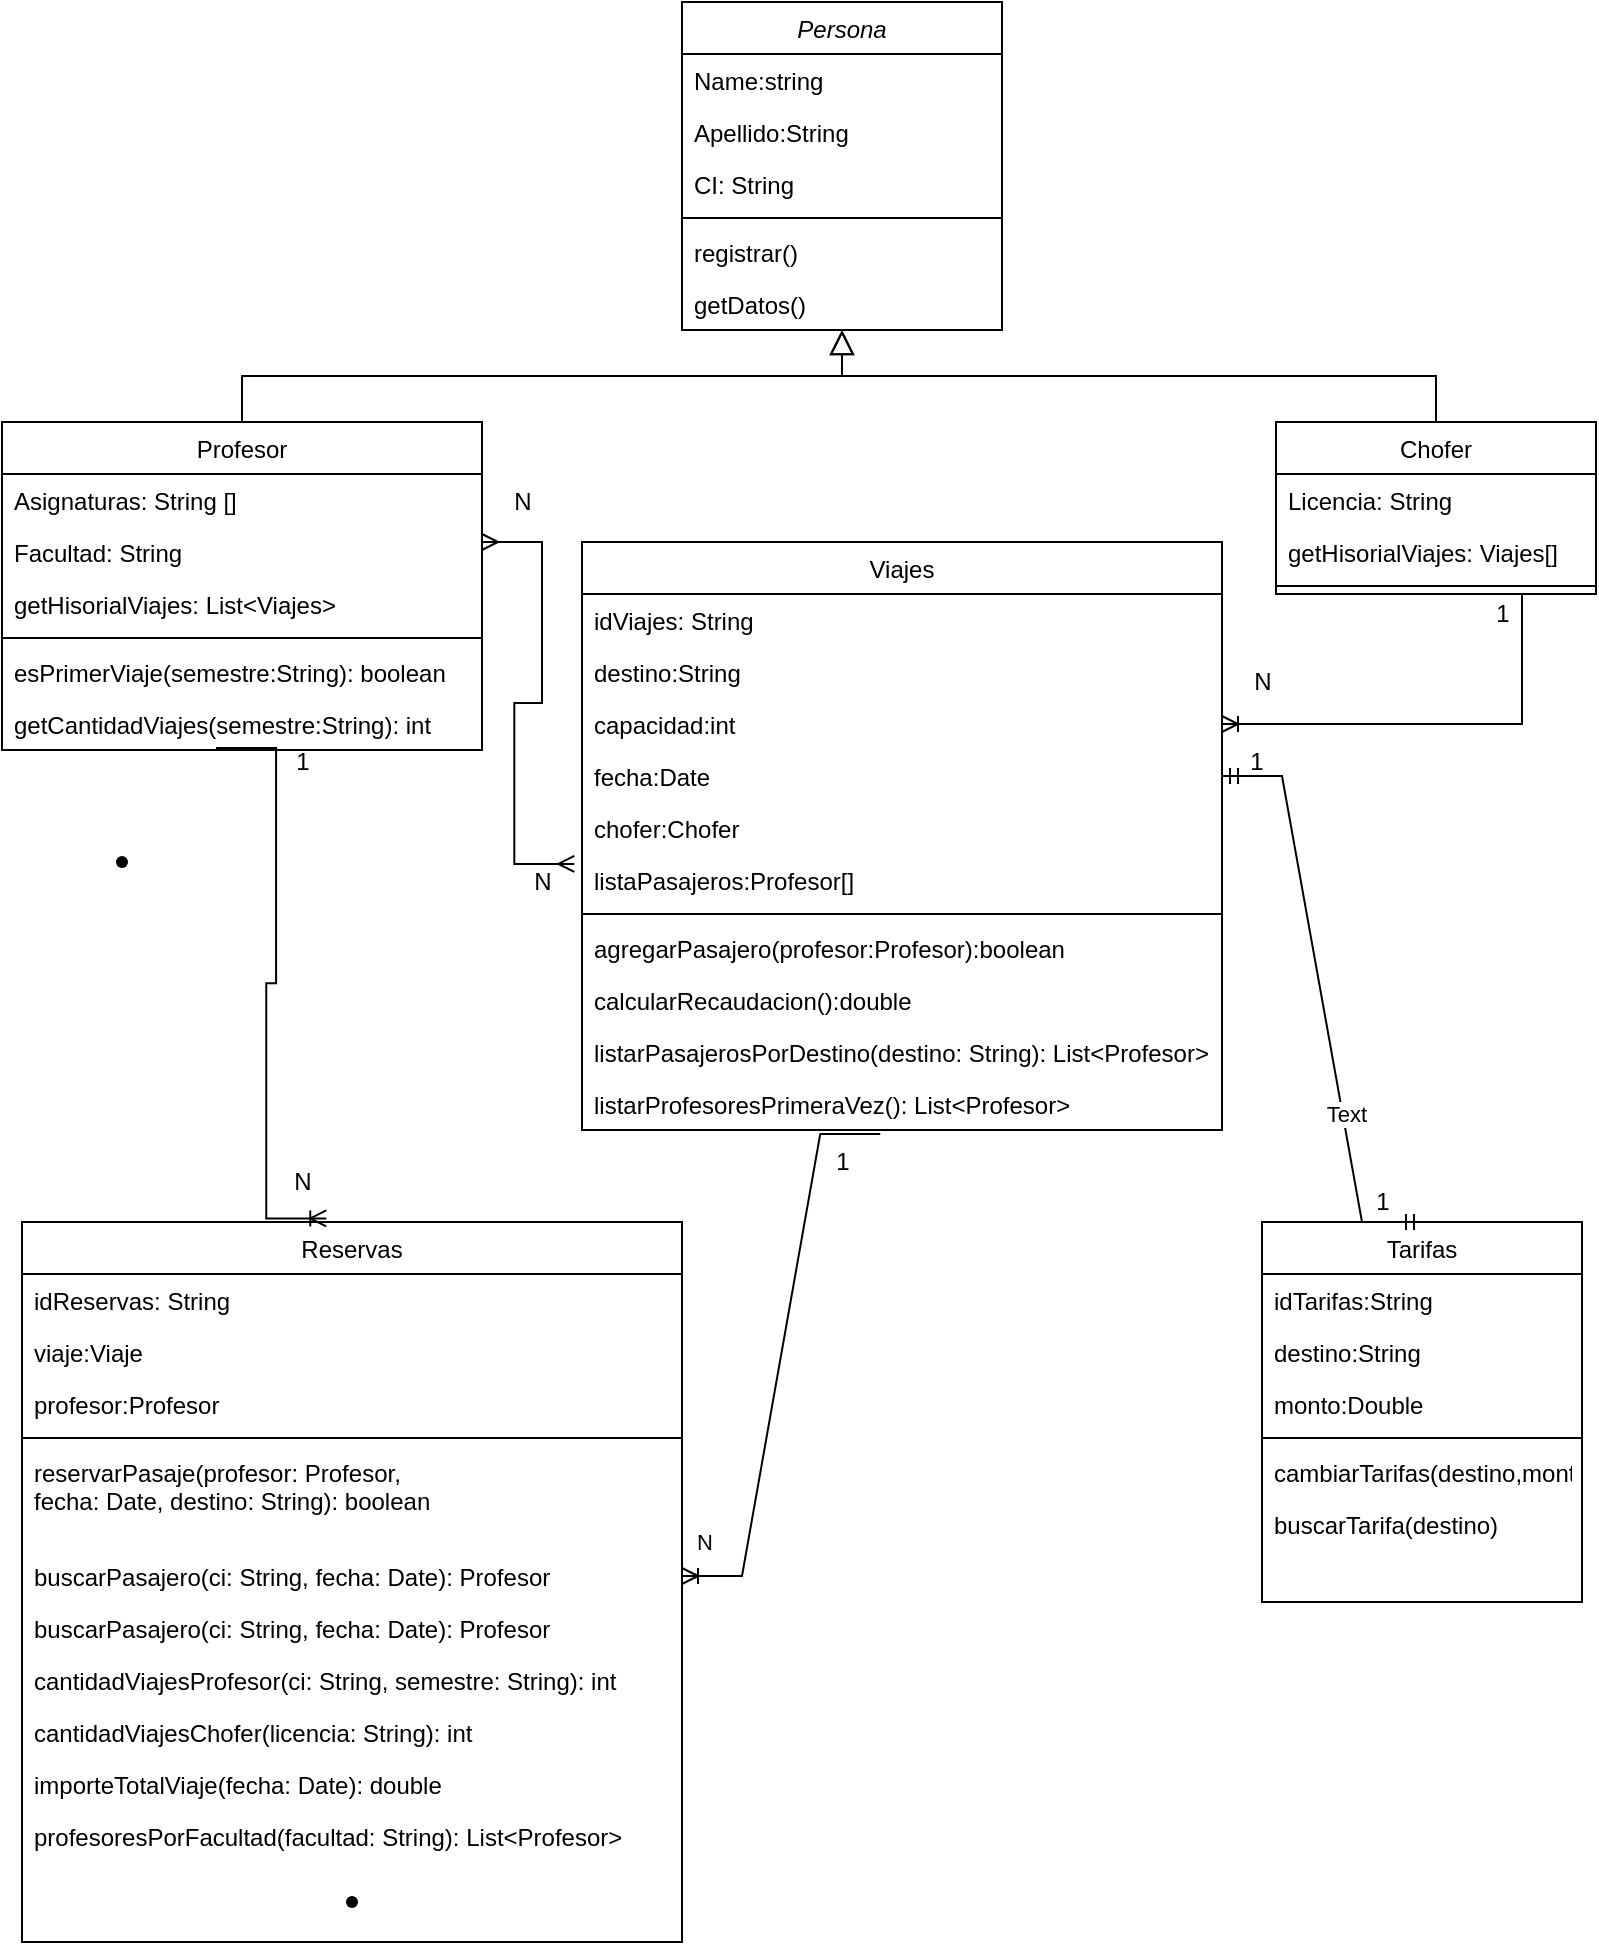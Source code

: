 <mxfile version="19.0.2" type="device"><diagram id="C5RBs43oDa-KdzZeNtuy" name="Page-1"><mxGraphModel dx="868" dy="553" grid="1" gridSize="10" guides="1" tooltips="1" connect="1" arrows="1" fold="1" page="1" pageScale="1" pageWidth="827" pageHeight="1169" math="0" shadow="0"><root><mxCell id="WIyWlLk6GJQsqaUBKTNV-0"/><mxCell id="WIyWlLk6GJQsqaUBKTNV-1" parent="WIyWlLk6GJQsqaUBKTNV-0"/><mxCell id="zkfFHV4jXpPFQw0GAbJ--0" value="Persona" style="swimlane;fontStyle=2;align=center;verticalAlign=top;childLayout=stackLayout;horizontal=1;startSize=26;horizontalStack=0;resizeParent=1;resizeLast=0;collapsible=1;marginBottom=0;rounded=0;shadow=0;strokeWidth=1;" parent="WIyWlLk6GJQsqaUBKTNV-1" vertex="1"><mxGeometry x="370" y="10" width="160" height="164" as="geometry"><mxRectangle x="230" y="140" width="160" height="26" as="alternateBounds"/></mxGeometry></mxCell><mxCell id="zkfFHV4jXpPFQw0GAbJ--1" value="Name:string" style="text;align=left;verticalAlign=top;spacingLeft=4;spacingRight=4;overflow=hidden;rotatable=0;points=[[0,0.5],[1,0.5]];portConstraint=eastwest;" parent="zkfFHV4jXpPFQw0GAbJ--0" vertex="1"><mxGeometry y="26" width="160" height="26" as="geometry"/></mxCell><mxCell id="zkfFHV4jXpPFQw0GAbJ--2" value="Apellido:String" style="text;align=left;verticalAlign=top;spacingLeft=4;spacingRight=4;overflow=hidden;rotatable=0;points=[[0,0.5],[1,0.5]];portConstraint=eastwest;rounded=0;shadow=0;html=0;" parent="zkfFHV4jXpPFQw0GAbJ--0" vertex="1"><mxGeometry y="52" width="160" height="26" as="geometry"/></mxCell><mxCell id="zkfFHV4jXpPFQw0GAbJ--3" value="CI: String" style="text;align=left;verticalAlign=top;spacingLeft=4;spacingRight=4;overflow=hidden;rotatable=0;points=[[0,0.5],[1,0.5]];portConstraint=eastwest;rounded=0;shadow=0;html=0;" parent="zkfFHV4jXpPFQw0GAbJ--0" vertex="1"><mxGeometry y="78" width="160" height="26" as="geometry"/></mxCell><mxCell id="zkfFHV4jXpPFQw0GAbJ--4" value="" style="line;html=1;strokeWidth=1;align=left;verticalAlign=middle;spacingTop=-1;spacingLeft=3;spacingRight=3;rotatable=0;labelPosition=right;points=[];portConstraint=eastwest;" parent="zkfFHV4jXpPFQw0GAbJ--0" vertex="1"><mxGeometry y="104" width="160" height="8" as="geometry"/></mxCell><mxCell id="zkfFHV4jXpPFQw0GAbJ--5" value="registrar()" style="text;align=left;verticalAlign=top;spacingLeft=4;spacingRight=4;overflow=hidden;rotatable=0;points=[[0,0.5],[1,0.5]];portConstraint=eastwest;" parent="zkfFHV4jXpPFQw0GAbJ--0" vertex="1"><mxGeometry y="112" width="160" height="26" as="geometry"/></mxCell><mxCell id="4zUt81yhCaNbhXD2rynk-0" value="getDatos()" style="text;align=left;verticalAlign=top;spacingLeft=4;spacingRight=4;overflow=hidden;rotatable=0;points=[[0,0.5],[1,0.5]];portConstraint=eastwest;" vertex="1" parent="zkfFHV4jXpPFQw0GAbJ--0"><mxGeometry y="138" width="160" height="26" as="geometry"/></mxCell><mxCell id="zkfFHV4jXpPFQw0GAbJ--6" value="Profesor" style="swimlane;fontStyle=0;align=center;verticalAlign=top;childLayout=stackLayout;horizontal=1;startSize=26;horizontalStack=0;resizeParent=1;resizeLast=0;collapsible=1;marginBottom=0;rounded=0;shadow=0;strokeWidth=1;" parent="WIyWlLk6GJQsqaUBKTNV-1" vertex="1"><mxGeometry x="30" y="220" width="240" height="164" as="geometry"><mxRectangle x="130" y="380" width="160" height="26" as="alternateBounds"/></mxGeometry></mxCell><mxCell id="zkfFHV4jXpPFQw0GAbJ--7" value="Asignaturas: String []" style="text;align=left;verticalAlign=top;spacingLeft=4;spacingRight=4;overflow=hidden;rotatable=0;points=[[0,0.5],[1,0.5]];portConstraint=eastwest;" parent="zkfFHV4jXpPFQw0GAbJ--6" vertex="1"><mxGeometry y="26" width="240" height="26" as="geometry"/></mxCell><mxCell id="zkfFHV4jXpPFQw0GAbJ--8" value="Facultad: String" style="text;align=left;verticalAlign=top;spacingLeft=4;spacingRight=4;overflow=hidden;rotatable=0;points=[[0,0.5],[1,0.5]];portConstraint=eastwest;rounded=0;shadow=0;html=0;" parent="zkfFHV4jXpPFQw0GAbJ--6" vertex="1"><mxGeometry y="52" width="240" height="26" as="geometry"/></mxCell><mxCell id="M6TIjwP2lDJ6gH76d06z-30" value="getHisorialViajes: List&lt;Viajes&gt;&#10;&#10;&#10;&#10;&#10;&#10;&#10;" style="text;align=left;verticalAlign=top;spacingLeft=4;spacingRight=4;overflow=hidden;rotatable=0;points=[[0,0.5],[1,0.5]];portConstraint=eastwest;rounded=0;shadow=0;html=0;" parent="zkfFHV4jXpPFQw0GAbJ--6" vertex="1"><mxGeometry y="78" width="240" height="26" as="geometry"/></mxCell><mxCell id="zkfFHV4jXpPFQw0GAbJ--9" value="" style="line;html=1;strokeWidth=1;align=left;verticalAlign=middle;spacingTop=-1;spacingLeft=3;spacingRight=3;rotatable=0;labelPosition=right;points=[];portConstraint=eastwest;" parent="zkfFHV4jXpPFQw0GAbJ--6" vertex="1"><mxGeometry y="104" width="240" height="8" as="geometry"/></mxCell><mxCell id="4zUt81yhCaNbhXD2rynk-1" value="esPrimerViaje(semestre:String): boolean" style="text;align=left;verticalAlign=top;spacingLeft=4;spacingRight=4;overflow=hidden;rotatable=0;points=[[0,0.5],[1,0.5]];portConstraint=eastwest;rounded=0;shadow=0;html=0;" vertex="1" parent="zkfFHV4jXpPFQw0GAbJ--6"><mxGeometry y="112" width="240" height="26" as="geometry"/></mxCell><mxCell id="4zUt81yhCaNbhXD2rynk-2" value="getCantidadViajes(semestre:String): int" style="text;align=left;verticalAlign=top;spacingLeft=4;spacingRight=4;overflow=hidden;rotatable=0;points=[[0,0.5],[1,0.5]];portConstraint=eastwest;rounded=0;shadow=0;html=0;" vertex="1" parent="zkfFHV4jXpPFQw0GAbJ--6"><mxGeometry y="138" width="240" height="26" as="geometry"/></mxCell><mxCell id="zkfFHV4jXpPFQw0GAbJ--12" value="" style="endArrow=block;endSize=10;endFill=0;shadow=0;strokeWidth=1;rounded=0;edgeStyle=elbowEdgeStyle;elbow=vertical;" parent="WIyWlLk6GJQsqaUBKTNV-1" source="zkfFHV4jXpPFQw0GAbJ--6" target="zkfFHV4jXpPFQw0GAbJ--0" edge="1"><mxGeometry width="160" relative="1" as="geometry"><mxPoint x="200" y="203" as="sourcePoint"/><mxPoint x="200" y="203" as="targetPoint"/></mxGeometry></mxCell><mxCell id="zkfFHV4jXpPFQw0GAbJ--13" value="Chofer" style="swimlane;fontStyle=0;align=center;verticalAlign=top;childLayout=stackLayout;horizontal=1;startSize=26;horizontalStack=0;resizeParent=1;resizeLast=0;collapsible=1;marginBottom=0;rounded=0;shadow=0;strokeWidth=1;" parent="WIyWlLk6GJQsqaUBKTNV-1" vertex="1"><mxGeometry x="667" y="220" width="160" height="86" as="geometry"><mxRectangle x="340" y="380" width="170" height="26" as="alternateBounds"/></mxGeometry></mxCell><mxCell id="zkfFHV4jXpPFQw0GAbJ--14" value="Licencia: String" style="text;align=left;verticalAlign=top;spacingLeft=4;spacingRight=4;overflow=hidden;rotatable=0;points=[[0,0.5],[1,0.5]];portConstraint=eastwest;" parent="zkfFHV4jXpPFQw0GAbJ--13" vertex="1"><mxGeometry y="26" width="160" height="26" as="geometry"/></mxCell><mxCell id="4zUt81yhCaNbhXD2rynk-4" value="getHisorialViajes: Viajes[]" style="text;align=left;verticalAlign=top;spacingLeft=4;spacingRight=4;overflow=hidden;rotatable=0;points=[[0,0.5],[1,0.5]];portConstraint=eastwest;rounded=0;shadow=0;html=0;" vertex="1" parent="zkfFHV4jXpPFQw0GAbJ--13"><mxGeometry y="52" width="160" height="26" as="geometry"/></mxCell><mxCell id="zkfFHV4jXpPFQw0GAbJ--15" value="" style="line;html=1;strokeWidth=1;align=left;verticalAlign=middle;spacingTop=-1;spacingLeft=3;spacingRight=3;rotatable=0;labelPosition=right;points=[];portConstraint=eastwest;" parent="zkfFHV4jXpPFQw0GAbJ--13" vertex="1"><mxGeometry y="78" width="160" height="8" as="geometry"/></mxCell><mxCell id="zkfFHV4jXpPFQw0GAbJ--16" value="" style="endArrow=block;endSize=10;endFill=0;shadow=0;strokeWidth=1;rounded=0;edgeStyle=elbowEdgeStyle;elbow=vertical;" parent="WIyWlLk6GJQsqaUBKTNV-1" source="zkfFHV4jXpPFQw0GAbJ--13" target="zkfFHV4jXpPFQw0GAbJ--0" edge="1"><mxGeometry width="160" relative="1" as="geometry"><mxPoint x="210" y="373" as="sourcePoint"/><mxPoint x="310" y="271" as="targetPoint"/></mxGeometry></mxCell><mxCell id="zkfFHV4jXpPFQw0GAbJ--17" value="Reservas" style="swimlane;fontStyle=0;align=center;verticalAlign=top;childLayout=stackLayout;horizontal=1;startSize=26;horizontalStack=0;resizeParent=1;resizeLast=0;collapsible=1;marginBottom=0;rounded=0;shadow=0;strokeWidth=1;" parent="WIyWlLk6GJQsqaUBKTNV-1" vertex="1"><mxGeometry x="40" y="620" width="330" height="360" as="geometry"><mxRectangle x="550" y="140" width="160" height="26" as="alternateBounds"/></mxGeometry></mxCell><mxCell id="zkfFHV4jXpPFQw0GAbJ--18" value="idReservas: String" style="text;align=left;verticalAlign=top;spacingLeft=4;spacingRight=4;overflow=hidden;rotatable=0;points=[[0,0.5],[1,0.5]];portConstraint=eastwest;" parent="zkfFHV4jXpPFQw0GAbJ--17" vertex="1"><mxGeometry y="26" width="330" height="26" as="geometry"/></mxCell><mxCell id="zkfFHV4jXpPFQw0GAbJ--21" value="viaje:Viaje" style="text;align=left;verticalAlign=top;spacingLeft=4;spacingRight=4;overflow=hidden;rotatable=0;points=[[0,0.5],[1,0.5]];portConstraint=eastwest;rounded=0;shadow=0;html=0;" parent="zkfFHV4jXpPFQw0GAbJ--17" vertex="1"><mxGeometry y="52" width="330" height="26" as="geometry"/></mxCell><mxCell id="zkfFHV4jXpPFQw0GAbJ--22" value="profesor:Profesor" style="text;align=left;verticalAlign=top;spacingLeft=4;spacingRight=4;overflow=hidden;rotatable=0;points=[[0,0.5],[1,0.5]];portConstraint=eastwest;rounded=0;shadow=0;html=0;" parent="zkfFHV4jXpPFQw0GAbJ--17" vertex="1"><mxGeometry y="78" width="330" height="26" as="geometry"/></mxCell><mxCell id="zkfFHV4jXpPFQw0GAbJ--23" value="" style="line;html=1;strokeWidth=1;align=left;verticalAlign=middle;spacingTop=-1;spacingLeft=3;spacingRight=3;rotatable=0;labelPosition=right;points=[];portConstraint=eastwest;" parent="zkfFHV4jXpPFQw0GAbJ--17" vertex="1"><mxGeometry y="104" width="330" height="8" as="geometry"/></mxCell><mxCell id="zkfFHV4jXpPFQw0GAbJ--24" value="reservarPasaje(profesor: Profesor,&#10;fecha: Date, destino: String): boolean" style="text;align=left;verticalAlign=top;spacingLeft=4;spacingRight=4;overflow=hidden;rotatable=0;points=[[0,0.5],[1,0.5]];portConstraint=eastwest;" parent="zkfFHV4jXpPFQw0GAbJ--17" vertex="1"><mxGeometry y="112" width="330" height="52" as="geometry"/></mxCell><mxCell id="zkfFHV4jXpPFQw0GAbJ--25" value="buscarPasajero(ci: String, fecha: Date): Profesor" style="text;align=left;verticalAlign=top;spacingLeft=4;spacingRight=4;overflow=hidden;rotatable=0;points=[[0,0.5],[1,0.5]];portConstraint=eastwest;" parent="zkfFHV4jXpPFQw0GAbJ--17" vertex="1"><mxGeometry y="164" width="330" height="26" as="geometry"/></mxCell><mxCell id="4zUt81yhCaNbhXD2rynk-30" value="buscarPasajero(ci: String, fecha: Date): Profesor" style="text;align=left;verticalAlign=top;spacingLeft=4;spacingRight=4;overflow=hidden;rotatable=0;points=[[0,0.5],[1,0.5]];portConstraint=eastwest;" vertex="1" parent="zkfFHV4jXpPFQw0GAbJ--17"><mxGeometry y="190" width="330" height="26" as="geometry"/></mxCell><mxCell id="M6TIjwP2lDJ6gH76d06z-32" value="cantidadViajesProfesor(ci: String, semestre: String): int" style="text;align=left;verticalAlign=top;spacingLeft=4;spacingRight=4;overflow=hidden;rotatable=0;points=[[0,0.5],[1,0.5]];portConstraint=eastwest;" parent="zkfFHV4jXpPFQw0GAbJ--17" vertex="1"><mxGeometry y="216" width="330" height="26" as="geometry"/></mxCell><mxCell id="4zUt81yhCaNbhXD2rynk-14" value="cantidadViajesChofer(licencia: String): int" style="text;align=left;verticalAlign=top;spacingLeft=4;spacingRight=4;overflow=hidden;rotatable=0;points=[[0,0.5],[1,0.5]];portConstraint=eastwest;" vertex="1" parent="zkfFHV4jXpPFQw0GAbJ--17"><mxGeometry y="242" width="330" height="26" as="geometry"/></mxCell><mxCell id="4zUt81yhCaNbhXD2rynk-15" value="importeTotalViaje(fecha: Date): double" style="text;align=left;verticalAlign=top;spacingLeft=4;spacingRight=4;overflow=hidden;rotatable=0;points=[[0,0.5],[1,0.5]];portConstraint=eastwest;" vertex="1" parent="zkfFHV4jXpPFQw0GAbJ--17"><mxGeometry y="268" width="330" height="26" as="geometry"/></mxCell><mxCell id="4zUt81yhCaNbhXD2rynk-16" value="profesoresPorFacultad(facultad: String): List&lt;Profesor&gt;" style="text;align=left;verticalAlign=top;spacingLeft=4;spacingRight=4;overflow=hidden;rotatable=0;points=[[0,0.5],[1,0.5]];portConstraint=eastwest;" vertex="1" parent="zkfFHV4jXpPFQw0GAbJ--17"><mxGeometry y="294" width="330" height="26" as="geometry"/></mxCell><mxCell id="M6TIjwP2lDJ6gH76d06z-20" value="" style="shape=waypoint;sketch=0;size=6;pointerEvents=1;points=[];fillColor=default;resizable=0;rotatable=0;perimeter=centerPerimeter;snapToPoint=1;verticalAlign=top;fontStyle=0;startSize=26;rounded=0;shadow=0;strokeWidth=1;" parent="zkfFHV4jXpPFQw0GAbJ--17" vertex="1"><mxGeometry y="320" width="330" height="40" as="geometry"/></mxCell><mxCell id="M6TIjwP2lDJ6gH76d06z-2" value="Viajes" style="swimlane;fontStyle=0;align=center;verticalAlign=top;childLayout=stackLayout;horizontal=1;startSize=26;horizontalStack=0;resizeParent=1;resizeLast=0;collapsible=1;marginBottom=0;rounded=0;shadow=0;strokeWidth=1;" parent="WIyWlLk6GJQsqaUBKTNV-1" vertex="1"><mxGeometry x="320" y="280" width="320" height="294" as="geometry"><mxRectangle x="550" y="140" width="160" height="26" as="alternateBounds"/></mxGeometry></mxCell><mxCell id="M6TIjwP2lDJ6gH76d06z-3" value="idViajes: String" style="text;align=left;verticalAlign=top;spacingLeft=4;spacingRight=4;overflow=hidden;rotatable=0;points=[[0,0.5],[1,0.5]];portConstraint=eastwest;" parent="M6TIjwP2lDJ6gH76d06z-2" vertex="1"><mxGeometry y="26" width="320" height="26" as="geometry"/></mxCell><mxCell id="4zUt81yhCaNbhXD2rynk-5" value="destino:String" style="text;align=left;verticalAlign=top;spacingLeft=4;spacingRight=4;overflow=hidden;rotatable=0;points=[[0,0.5],[1,0.5]];portConstraint=eastwest;rounded=0;shadow=0;html=0;" vertex="1" parent="M6TIjwP2lDJ6gH76d06z-2"><mxGeometry y="52" width="320" height="26" as="geometry"/></mxCell><mxCell id="M6TIjwP2lDJ6gH76d06z-4" value="capacidad:int" style="text;align=left;verticalAlign=top;spacingLeft=4;spacingRight=4;overflow=hidden;rotatable=0;points=[[0,0.5],[1,0.5]];portConstraint=eastwest;rounded=0;shadow=0;html=0;" parent="M6TIjwP2lDJ6gH76d06z-2" vertex="1"><mxGeometry y="78" width="320" height="26" as="geometry"/></mxCell><mxCell id="M6TIjwP2lDJ6gH76d06z-29" value="fecha:Date" style="text;align=left;verticalAlign=top;spacingLeft=4;spacingRight=4;overflow=hidden;rotatable=0;points=[[0,0.5],[1,0.5]];portConstraint=eastwest;rounded=0;shadow=0;html=0;" parent="M6TIjwP2lDJ6gH76d06z-2" vertex="1"><mxGeometry y="104" width="320" height="26" as="geometry"/></mxCell><mxCell id="M6TIjwP2lDJ6gH76d06z-5" value="chofer:Chofer" style="text;align=left;verticalAlign=top;spacingLeft=4;spacingRight=4;overflow=hidden;rotatable=0;points=[[0,0.5],[1,0.5]];portConstraint=eastwest;rounded=0;shadow=0;html=0;" parent="M6TIjwP2lDJ6gH76d06z-2" vertex="1"><mxGeometry y="130" width="320" height="26" as="geometry"/></mxCell><mxCell id="4zUt81yhCaNbhXD2rynk-6" value="listaPasajeros:Profesor[]" style="text;align=left;verticalAlign=top;spacingLeft=4;spacingRight=4;overflow=hidden;rotatable=0;points=[[0,0.5],[1,0.5]];portConstraint=eastwest;rounded=0;shadow=0;html=0;" vertex="1" parent="M6TIjwP2lDJ6gH76d06z-2"><mxGeometry y="156" width="320" height="26" as="geometry"/></mxCell><mxCell id="M6TIjwP2lDJ6gH76d06z-8" value="" style="line;html=1;strokeWidth=1;align=left;verticalAlign=middle;spacingTop=-1;spacingLeft=3;spacingRight=3;rotatable=0;labelPosition=right;points=[];portConstraint=eastwest;" parent="M6TIjwP2lDJ6gH76d06z-2" vertex="1"><mxGeometry y="182" width="320" height="8" as="geometry"/></mxCell><mxCell id="M6TIjwP2lDJ6gH76d06z-9" value="agregarPasajero(profesor:Profesor):boolean" style="text;align=left;verticalAlign=top;spacingLeft=4;spacingRight=4;overflow=hidden;rotatable=0;points=[[0,0.5],[1,0.5]];portConstraint=eastwest;" parent="M6TIjwP2lDJ6gH76d06z-2" vertex="1"><mxGeometry y="190" width="320" height="26" as="geometry"/></mxCell><mxCell id="4zUt81yhCaNbhXD2rynk-7" value="calcularRecaudacion():double" style="text;align=left;verticalAlign=top;spacingLeft=4;spacingRight=4;overflow=hidden;rotatable=0;points=[[0,0.5],[1,0.5]];portConstraint=eastwest;" vertex="1" parent="M6TIjwP2lDJ6gH76d06z-2"><mxGeometry y="216" width="320" height="26" as="geometry"/></mxCell><mxCell id="4zUt81yhCaNbhXD2rynk-9" value="listarPasajerosPorDestino(destino: String): List&lt;Profesor&gt;" style="text;align=left;verticalAlign=top;spacingLeft=4;spacingRight=4;overflow=hidden;rotatable=0;points=[[0,0.5],[1,0.5]];portConstraint=eastwest;" vertex="1" parent="M6TIjwP2lDJ6gH76d06z-2"><mxGeometry y="242" width="320" height="26" as="geometry"/></mxCell><mxCell id="4zUt81yhCaNbhXD2rynk-10" value="listarProfesoresPrimeraVez(): List&lt;Profesor&gt;&#10;&#10;&#10;&#10;&#10;&#10;&#10;" style="text;align=left;verticalAlign=top;spacingLeft=4;spacingRight=4;overflow=hidden;rotatable=0;points=[[0,0.5],[1,0.5]];portConstraint=eastwest;" vertex="1" parent="M6TIjwP2lDJ6gH76d06z-2"><mxGeometry y="268" width="320" height="26" as="geometry"/></mxCell><mxCell id="M6TIjwP2lDJ6gH76d06z-11" value="Tarifas" style="swimlane;fontStyle=0;align=center;verticalAlign=top;childLayout=stackLayout;horizontal=1;startSize=26;horizontalStack=0;resizeParent=1;resizeLast=0;collapsible=1;marginBottom=0;rounded=0;shadow=0;strokeWidth=1;" parent="WIyWlLk6GJQsqaUBKTNV-1" vertex="1"><mxGeometry x="660" y="620" width="160" height="190" as="geometry"><mxRectangle x="550" y="140" width="160" height="26" as="alternateBounds"/></mxGeometry></mxCell><mxCell id="M6TIjwP2lDJ6gH76d06z-12" value="idTarifas:String" style="text;align=left;verticalAlign=top;spacingLeft=4;spacingRight=4;overflow=hidden;rotatable=0;points=[[0,0.5],[1,0.5]];portConstraint=eastwest;" parent="M6TIjwP2lDJ6gH76d06z-11" vertex="1"><mxGeometry y="26" width="160" height="26" as="geometry"/></mxCell><mxCell id="M6TIjwP2lDJ6gH76d06z-13" value="destino:String" style="text;align=left;verticalAlign=top;spacingLeft=4;spacingRight=4;overflow=hidden;rotatable=0;points=[[0,0.5],[1,0.5]];portConstraint=eastwest;rounded=0;shadow=0;html=0;" parent="M6TIjwP2lDJ6gH76d06z-11" vertex="1"><mxGeometry y="52" width="160" height="26" as="geometry"/></mxCell><mxCell id="M6TIjwP2lDJ6gH76d06z-14" value="monto:Double" style="text;align=left;verticalAlign=top;spacingLeft=4;spacingRight=4;overflow=hidden;rotatable=0;points=[[0,0.5],[1,0.5]];portConstraint=eastwest;rounded=0;shadow=0;html=0;" parent="M6TIjwP2lDJ6gH76d06z-11" vertex="1"><mxGeometry y="78" width="160" height="26" as="geometry"/></mxCell><mxCell id="M6TIjwP2lDJ6gH76d06z-17" value="" style="line;html=1;strokeWidth=1;align=left;verticalAlign=middle;spacingTop=-1;spacingLeft=3;spacingRight=3;rotatable=0;labelPosition=right;points=[];portConstraint=eastwest;" parent="M6TIjwP2lDJ6gH76d06z-11" vertex="1"><mxGeometry y="104" width="160" height="8" as="geometry"/></mxCell><mxCell id="M6TIjwP2lDJ6gH76d06z-31" value="cambiarTarifas(destino,monto)" style="text;align=left;verticalAlign=top;spacingLeft=4;spacingRight=4;overflow=hidden;rotatable=0;points=[[0,0.5],[1,0.5]];portConstraint=eastwest;rounded=0;shadow=0;html=0;" parent="M6TIjwP2lDJ6gH76d06z-11" vertex="1"><mxGeometry y="112" width="160" height="26" as="geometry"/></mxCell><mxCell id="M6TIjwP2lDJ6gH76d06z-33" value="buscarTarifa(destino)" style="text;align=left;verticalAlign=top;spacingLeft=4;spacingRight=4;overflow=hidden;rotatable=0;points=[[0,0.5],[1,0.5]];portConstraint=eastwest;rounded=0;shadow=0;html=0;" parent="M6TIjwP2lDJ6gH76d06z-11" vertex="1"><mxGeometry y="138" width="160" height="52" as="geometry"/></mxCell><mxCell id="M6TIjwP2lDJ6gH76d06z-22" value="" style="shape=waypoint;sketch=0;size=6;pointerEvents=1;points=[];fillColor=default;resizable=0;rotatable=0;perimeter=centerPerimeter;snapToPoint=1;verticalAlign=top;fontStyle=0;startSize=26;rounded=0;shadow=0;strokeWidth=1;" parent="WIyWlLk6GJQsqaUBKTNV-1" vertex="1"><mxGeometry x="70" y="420" width="40" height="40" as="geometry"/></mxCell><mxCell id="4zUt81yhCaNbhXD2rynk-21" value="1" style="text;html=1;align=center;verticalAlign=middle;resizable=0;points=[];autosize=1;strokeColor=none;fillColor=none;" vertex="1" parent="WIyWlLk6GJQsqaUBKTNV-1"><mxGeometry x="770" y="306" width="20" height="20" as="geometry"/></mxCell><mxCell id="4zUt81yhCaNbhXD2rynk-27" value="" style="edgeStyle=entityRelationEdgeStyle;fontSize=12;html=1;endArrow=ERoneToMany;rounded=0;entryX=1;entryY=0.5;entryDx=0;entryDy=0;exitX=0.466;exitY=1.077;exitDx=0;exitDy=0;exitPerimeter=0;" edge="1" parent="WIyWlLk6GJQsqaUBKTNV-1" source="4zUt81yhCaNbhXD2rynk-10" target="zkfFHV4jXpPFQw0GAbJ--25"><mxGeometry width="100" height="100" relative="1" as="geometry"><mxPoint x="460" y="810" as="sourcePoint"/><mxPoint x="560" y="710" as="targetPoint"/></mxGeometry></mxCell><mxCell id="4zUt81yhCaNbhXD2rynk-31" value="1" style="text;html=1;align=center;verticalAlign=middle;resizable=0;points=[];autosize=1;strokeColor=none;fillColor=none;" vertex="1" parent="WIyWlLk6GJQsqaUBKTNV-1"><mxGeometry x="440" y="580" width="20" height="20" as="geometry"/></mxCell><mxCell id="4zUt81yhCaNbhXD2rynk-28" value="" style="edgeStyle=entityRelationEdgeStyle;fontSize=12;html=1;endArrow=ERmandOne;startArrow=ERmandOne;rounded=0;exitX=0.5;exitY=0;exitDx=0;exitDy=0;" edge="1" parent="WIyWlLk6GJQsqaUBKTNV-1" source="M6TIjwP2lDJ6gH76d06z-11" target="M6TIjwP2lDJ6gH76d06z-29"><mxGeometry width="100" height="100" relative="1" as="geometry"><mxPoint x="780" y="620" as="sourcePoint"/><mxPoint x="670" y="397" as="targetPoint"/></mxGeometry></mxCell><mxCell id="4zUt81yhCaNbhXD2rynk-29" value="N" style="edgeLabel;html=1;align=center;verticalAlign=middle;resizable=0;points=[];" vertex="1" connectable="0" parent="4zUt81yhCaNbhXD2rynk-28"><mxGeometry x="0.907" relative="1" as="geometry"><mxPoint x="-273" y="383" as="offset"/></mxGeometry></mxCell><mxCell id="4zUt81yhCaNbhXD2rynk-32" value="Text" style="edgeLabel;html=1;align=center;verticalAlign=middle;resizable=0;points=[];" vertex="1" connectable="0" parent="4zUt81yhCaNbhXD2rynk-28"><mxGeometry x="-0.245" y="-4" relative="1" as="geometry"><mxPoint x="2" y="23" as="offset"/></mxGeometry></mxCell><mxCell id="4zUt81yhCaNbhXD2rynk-33" value="1" style="text;html=1;align=center;verticalAlign=middle;resizable=0;points=[];autosize=1;strokeColor=none;fillColor=none;" vertex="1" parent="WIyWlLk6GJQsqaUBKTNV-1"><mxGeometry x="647" y="380" width="20" height="20" as="geometry"/></mxCell><mxCell id="4zUt81yhCaNbhXD2rynk-34" value="1" style="text;html=1;align=center;verticalAlign=middle;resizable=0;points=[];autosize=1;strokeColor=none;fillColor=none;" vertex="1" parent="WIyWlLk6GJQsqaUBKTNV-1"><mxGeometry x="710" y="600" width="20" height="20" as="geometry"/></mxCell><mxCell id="4zUt81yhCaNbhXD2rynk-35" value="" style="edgeStyle=entityRelationEdgeStyle;fontSize=12;html=1;endArrow=ERoneToMany;rounded=0;entryX=0.461;entryY=-0.005;entryDx=0;entryDy=0;entryPerimeter=0;exitX=0.446;exitY=0.962;exitDx=0;exitDy=0;exitPerimeter=0;" edge="1" parent="WIyWlLk6GJQsqaUBKTNV-1" source="4zUt81yhCaNbhXD2rynk-2" target="zkfFHV4jXpPFQw0GAbJ--17"><mxGeometry width="100" height="100" relative="1" as="geometry"><mxPoint x="130" y="510" as="sourcePoint"/><mxPoint x="230" y="410" as="targetPoint"/></mxGeometry></mxCell><mxCell id="4zUt81yhCaNbhXD2rynk-36" value="N" style="text;html=1;align=center;verticalAlign=middle;resizable=0;points=[];autosize=1;strokeColor=none;fillColor=none;" vertex="1" parent="WIyWlLk6GJQsqaUBKTNV-1"><mxGeometry x="170" y="590" width="20" height="20" as="geometry"/></mxCell><mxCell id="4zUt81yhCaNbhXD2rynk-37" value="1" style="text;html=1;align=center;verticalAlign=middle;resizable=0;points=[];autosize=1;strokeColor=none;fillColor=none;" vertex="1" parent="WIyWlLk6GJQsqaUBKTNV-1"><mxGeometry x="170" y="380" width="20" height="20" as="geometry"/></mxCell><mxCell id="4zUt81yhCaNbhXD2rynk-39" value="" style="edgeStyle=entityRelationEdgeStyle;fontSize=12;html=1;endArrow=ERmany;startArrow=ERmany;rounded=0;entryX=-0.012;entryY=0.192;entryDx=0;entryDy=0;entryPerimeter=0;" edge="1" parent="WIyWlLk6GJQsqaUBKTNV-1" target="4zUt81yhCaNbhXD2rynk-6"><mxGeometry width="100" height="100" relative="1" as="geometry"><mxPoint x="270" y="280" as="sourcePoint"/><mxPoint x="370" y="180" as="targetPoint"/></mxGeometry></mxCell><mxCell id="4zUt81yhCaNbhXD2rynk-40" value="N" style="text;html=1;align=center;verticalAlign=middle;resizable=0;points=[];autosize=1;strokeColor=none;fillColor=none;" vertex="1" parent="WIyWlLk6GJQsqaUBKTNV-1"><mxGeometry x="280" y="250" width="20" height="20" as="geometry"/></mxCell><mxCell id="4zUt81yhCaNbhXD2rynk-41" value="N" style="text;html=1;align=center;verticalAlign=middle;resizable=0;points=[];autosize=1;strokeColor=none;fillColor=none;" vertex="1" parent="WIyWlLk6GJQsqaUBKTNV-1"><mxGeometry x="290" y="440" width="20" height="20" as="geometry"/></mxCell><mxCell id="4zUt81yhCaNbhXD2rynk-42" value="" style="edgeStyle=entityRelationEdgeStyle;fontSize=12;html=1;endArrow=ERoneToMany;rounded=0;entryX=1;entryY=0.5;entryDx=0;entryDy=0;" edge="1" parent="WIyWlLk6GJQsqaUBKTNV-1" target="M6TIjwP2lDJ6gH76d06z-4"><mxGeometry width="100" height="100" relative="1" as="geometry"><mxPoint x="760" y="306" as="sourcePoint"/><mxPoint x="720" y="440" as="targetPoint"/></mxGeometry></mxCell><mxCell id="4zUt81yhCaNbhXD2rynk-43" value="N" style="text;html=1;align=center;verticalAlign=middle;resizable=0;points=[];autosize=1;strokeColor=none;fillColor=none;" vertex="1" parent="WIyWlLk6GJQsqaUBKTNV-1"><mxGeometry x="650" y="340" width="20" height="20" as="geometry"/></mxCell></root></mxGraphModel></diagram></mxfile>